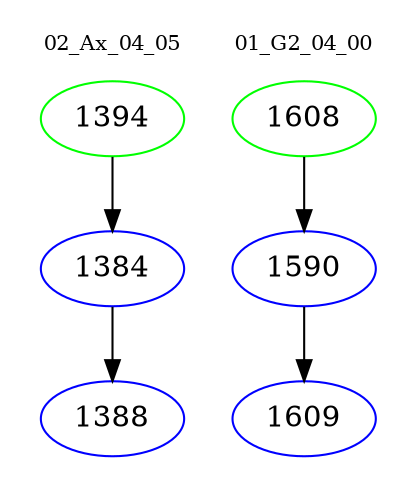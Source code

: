 digraph{
subgraph cluster_0 {
color = white
label = "02_Ax_04_05";
fontsize=10;
T0_1394 [label="1394", color="green"]
T0_1394 -> T0_1384 [color="black"]
T0_1384 [label="1384", color="blue"]
T0_1384 -> T0_1388 [color="black"]
T0_1388 [label="1388", color="blue"]
}
subgraph cluster_1 {
color = white
label = "01_G2_04_00";
fontsize=10;
T1_1608 [label="1608", color="green"]
T1_1608 -> T1_1590 [color="black"]
T1_1590 [label="1590", color="blue"]
T1_1590 -> T1_1609 [color="black"]
T1_1609 [label="1609", color="blue"]
}
}
